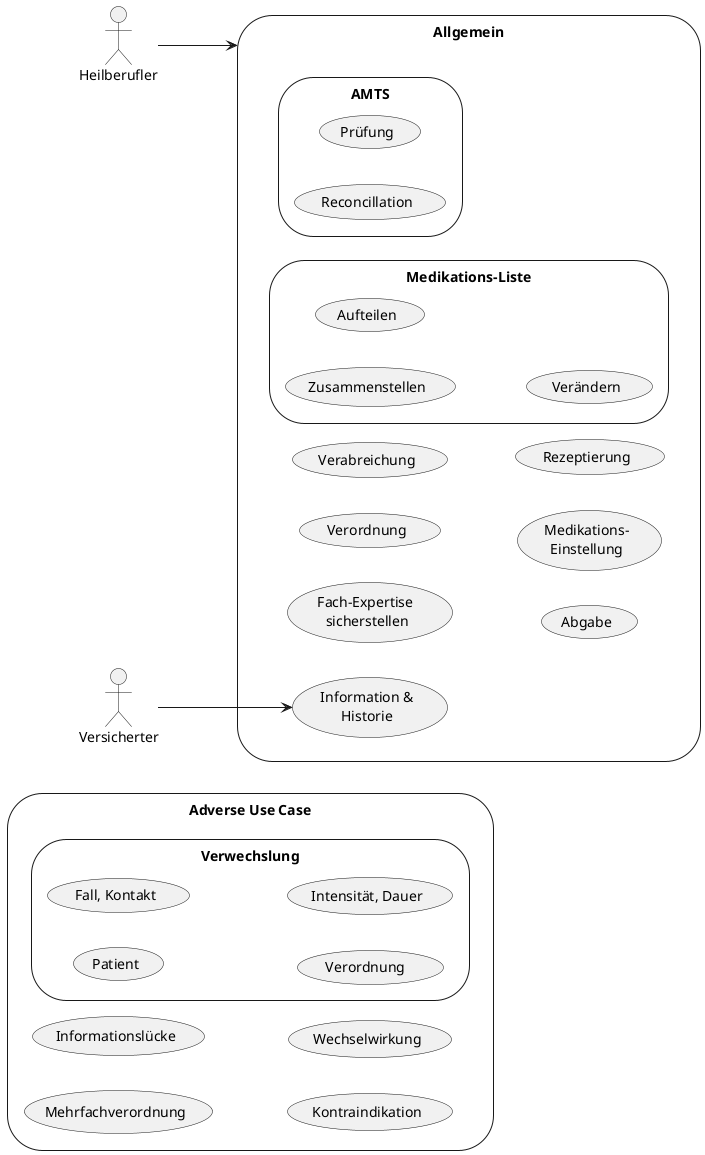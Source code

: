 '@startuml usecases
'usecase Medikation as "
'    = Medikation
'    
'    ___
'    Some text
'    === Neu-Verordnung
'    Other text
'    === Anpassung
'    Information
'    === Abgabe
'"
'@enduml

@startuml usecases
left to right direction
'skinparam packageStyle cloud
'skinparam linetype ortho

'actor :FHIR Repository: as DB << Application >>
actor :Heilberufler:
actor :Versicherter:
storage adverseUC as "Adverse Use Case" {
    storage (Verwechslung){
        (Patient)
        (Fall, Kontakt)
        (Verordnung )
        (Intensität, Dauer)
    }
    (Mehrfachverordnung)
    (Informationslücke)
    (Kontraindikation)
    (Wechselwirkung)
}

storage gnrlUC as "Allgemein" {
    (Fach-Expertise \nsicherstellen)
    (Information &\nHistorie)
    (Verordnung)
    (Verabreichung)
    (Abgabe)
    (Medikations-\nEinstellung)
    (Rezeptierung)
    storage (AMTS){
        (Prüfung)
        (Reconcillation)
    }
    storage (Medikations-Liste){
        (Zusammenstellen)
        (Aufteilen)
        (Verändern)
    }
}

Heilberufler --> gnrlUC
Versicherter --> (Information &\nHistorie)

'fncts --> adverseUC : mitigates
'fncts --> gnrlUC : enables
@enduml
